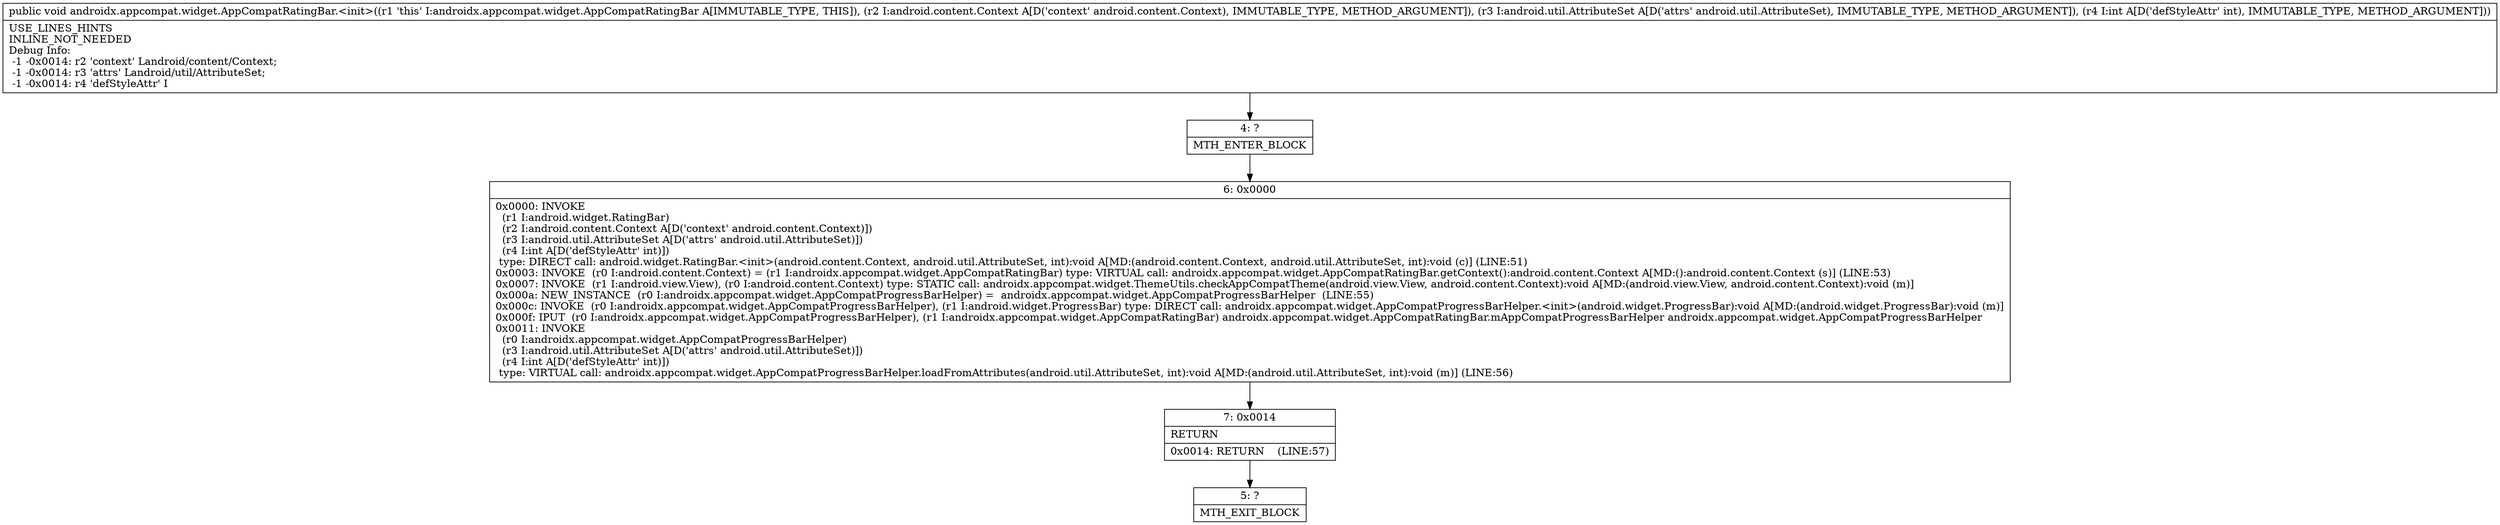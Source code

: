 digraph "CFG forandroidx.appcompat.widget.AppCompatRatingBar.\<init\>(Landroid\/content\/Context;Landroid\/util\/AttributeSet;I)V" {
Node_4 [shape=record,label="{4\:\ ?|MTH_ENTER_BLOCK\l}"];
Node_6 [shape=record,label="{6\:\ 0x0000|0x0000: INVOKE  \l  (r1 I:android.widget.RatingBar)\l  (r2 I:android.content.Context A[D('context' android.content.Context)])\l  (r3 I:android.util.AttributeSet A[D('attrs' android.util.AttributeSet)])\l  (r4 I:int A[D('defStyleAttr' int)])\l type: DIRECT call: android.widget.RatingBar.\<init\>(android.content.Context, android.util.AttributeSet, int):void A[MD:(android.content.Context, android.util.AttributeSet, int):void (c)] (LINE:51)\l0x0003: INVOKE  (r0 I:android.content.Context) = (r1 I:androidx.appcompat.widget.AppCompatRatingBar) type: VIRTUAL call: androidx.appcompat.widget.AppCompatRatingBar.getContext():android.content.Context A[MD:():android.content.Context (s)] (LINE:53)\l0x0007: INVOKE  (r1 I:android.view.View), (r0 I:android.content.Context) type: STATIC call: androidx.appcompat.widget.ThemeUtils.checkAppCompatTheme(android.view.View, android.content.Context):void A[MD:(android.view.View, android.content.Context):void (m)]\l0x000a: NEW_INSTANCE  (r0 I:androidx.appcompat.widget.AppCompatProgressBarHelper) =  androidx.appcompat.widget.AppCompatProgressBarHelper  (LINE:55)\l0x000c: INVOKE  (r0 I:androidx.appcompat.widget.AppCompatProgressBarHelper), (r1 I:android.widget.ProgressBar) type: DIRECT call: androidx.appcompat.widget.AppCompatProgressBarHelper.\<init\>(android.widget.ProgressBar):void A[MD:(android.widget.ProgressBar):void (m)]\l0x000f: IPUT  (r0 I:androidx.appcompat.widget.AppCompatProgressBarHelper), (r1 I:androidx.appcompat.widget.AppCompatRatingBar) androidx.appcompat.widget.AppCompatRatingBar.mAppCompatProgressBarHelper androidx.appcompat.widget.AppCompatProgressBarHelper \l0x0011: INVOKE  \l  (r0 I:androidx.appcompat.widget.AppCompatProgressBarHelper)\l  (r3 I:android.util.AttributeSet A[D('attrs' android.util.AttributeSet)])\l  (r4 I:int A[D('defStyleAttr' int)])\l type: VIRTUAL call: androidx.appcompat.widget.AppCompatProgressBarHelper.loadFromAttributes(android.util.AttributeSet, int):void A[MD:(android.util.AttributeSet, int):void (m)] (LINE:56)\l}"];
Node_7 [shape=record,label="{7\:\ 0x0014|RETURN\l|0x0014: RETURN    (LINE:57)\l}"];
Node_5 [shape=record,label="{5\:\ ?|MTH_EXIT_BLOCK\l}"];
MethodNode[shape=record,label="{public void androidx.appcompat.widget.AppCompatRatingBar.\<init\>((r1 'this' I:androidx.appcompat.widget.AppCompatRatingBar A[IMMUTABLE_TYPE, THIS]), (r2 I:android.content.Context A[D('context' android.content.Context), IMMUTABLE_TYPE, METHOD_ARGUMENT]), (r3 I:android.util.AttributeSet A[D('attrs' android.util.AttributeSet), IMMUTABLE_TYPE, METHOD_ARGUMENT]), (r4 I:int A[D('defStyleAttr' int), IMMUTABLE_TYPE, METHOD_ARGUMENT]))  | USE_LINES_HINTS\lINLINE_NOT_NEEDED\lDebug Info:\l  \-1 \-0x0014: r2 'context' Landroid\/content\/Context;\l  \-1 \-0x0014: r3 'attrs' Landroid\/util\/AttributeSet;\l  \-1 \-0x0014: r4 'defStyleAttr' I\l}"];
MethodNode -> Node_4;Node_4 -> Node_6;
Node_6 -> Node_7;
Node_7 -> Node_5;
}

